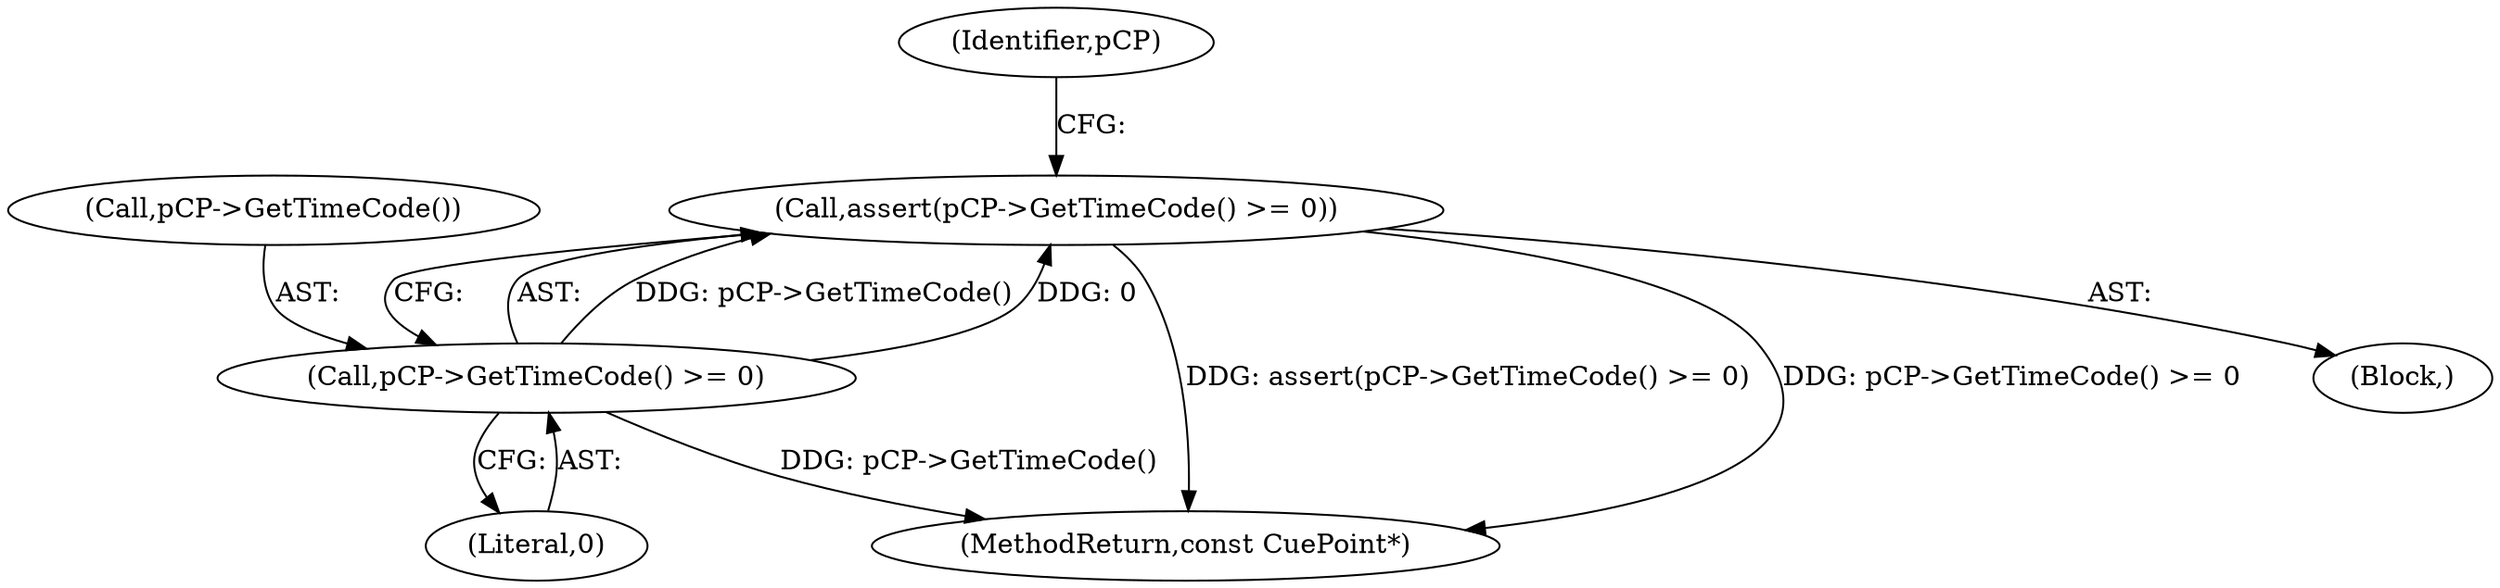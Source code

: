 digraph "0_Android_04839626ed859623901ebd3a5fd483982186b59d_101@API" {
"1000151" [label="(Call,assert(pCP->GetTimeCode() >= 0))"];
"1000152" [label="(Call,pCP->GetTimeCode() >= 0)"];
"1000153" [label="(Call,pCP->GetTimeCode())"];
"1000151" [label="(Call,assert(pCP->GetTimeCode() >= 0))"];
"1000157" [label="(MethodReturn,const CuePoint*)"];
"1000152" [label="(Call,pCP->GetTimeCode() >= 0)"];
"1000103" [label="(Block,)"];
"1000156" [label="(Identifier,pCP)"];
"1000154" [label="(Literal,0)"];
"1000151" -> "1000103"  [label="AST: "];
"1000151" -> "1000152"  [label="CFG: "];
"1000152" -> "1000151"  [label="AST: "];
"1000156" -> "1000151"  [label="CFG: "];
"1000151" -> "1000157"  [label="DDG: assert(pCP->GetTimeCode() >= 0)"];
"1000151" -> "1000157"  [label="DDG: pCP->GetTimeCode() >= 0"];
"1000152" -> "1000151"  [label="DDG: pCP->GetTimeCode()"];
"1000152" -> "1000151"  [label="DDG: 0"];
"1000152" -> "1000154"  [label="CFG: "];
"1000153" -> "1000152"  [label="AST: "];
"1000154" -> "1000152"  [label="AST: "];
"1000152" -> "1000157"  [label="DDG: pCP->GetTimeCode()"];
}
